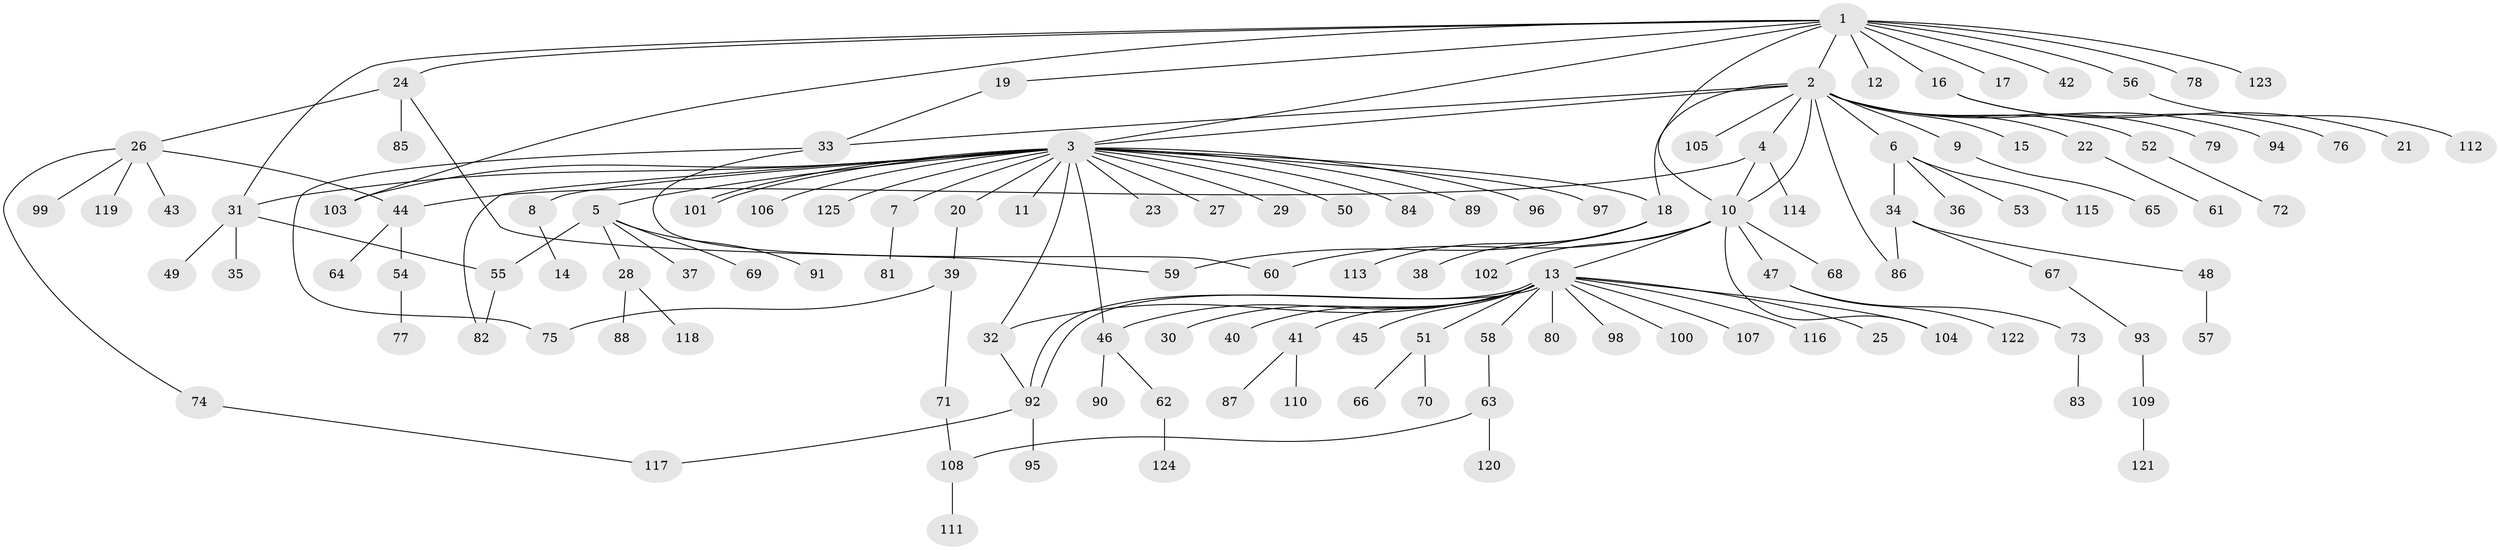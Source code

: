 // Generated by graph-tools (version 1.1) at 2025/11/02/27/25 16:11:16]
// undirected, 125 vertices, 146 edges
graph export_dot {
graph [start="1"]
  node [color=gray90,style=filled];
  1;
  2;
  3;
  4;
  5;
  6;
  7;
  8;
  9;
  10;
  11;
  12;
  13;
  14;
  15;
  16;
  17;
  18;
  19;
  20;
  21;
  22;
  23;
  24;
  25;
  26;
  27;
  28;
  29;
  30;
  31;
  32;
  33;
  34;
  35;
  36;
  37;
  38;
  39;
  40;
  41;
  42;
  43;
  44;
  45;
  46;
  47;
  48;
  49;
  50;
  51;
  52;
  53;
  54;
  55;
  56;
  57;
  58;
  59;
  60;
  61;
  62;
  63;
  64;
  65;
  66;
  67;
  68;
  69;
  70;
  71;
  72;
  73;
  74;
  75;
  76;
  77;
  78;
  79;
  80;
  81;
  82;
  83;
  84;
  85;
  86;
  87;
  88;
  89;
  90;
  91;
  92;
  93;
  94;
  95;
  96;
  97;
  98;
  99;
  100;
  101;
  102;
  103;
  104;
  105;
  106;
  107;
  108;
  109;
  110;
  111;
  112;
  113;
  114;
  115;
  116;
  117;
  118;
  119;
  120;
  121;
  122;
  123;
  124;
  125;
  1 -- 2;
  1 -- 3;
  1 -- 10;
  1 -- 12;
  1 -- 16;
  1 -- 17;
  1 -- 19;
  1 -- 24;
  1 -- 31;
  1 -- 42;
  1 -- 56;
  1 -- 78;
  1 -- 103;
  1 -- 123;
  2 -- 3;
  2 -- 4;
  2 -- 6;
  2 -- 9;
  2 -- 10;
  2 -- 15;
  2 -- 18;
  2 -- 22;
  2 -- 33;
  2 -- 52;
  2 -- 79;
  2 -- 86;
  2 -- 94;
  2 -- 105;
  3 -- 5;
  3 -- 7;
  3 -- 8;
  3 -- 11;
  3 -- 18;
  3 -- 20;
  3 -- 23;
  3 -- 27;
  3 -- 29;
  3 -- 31;
  3 -- 32;
  3 -- 46;
  3 -- 50;
  3 -- 82;
  3 -- 84;
  3 -- 89;
  3 -- 96;
  3 -- 97;
  3 -- 101;
  3 -- 101;
  3 -- 103;
  3 -- 106;
  3 -- 125;
  4 -- 10;
  4 -- 44;
  4 -- 114;
  5 -- 28;
  5 -- 37;
  5 -- 55;
  5 -- 69;
  5 -- 91;
  6 -- 34;
  6 -- 36;
  6 -- 53;
  6 -- 115;
  7 -- 81;
  8 -- 14;
  9 -- 65;
  10 -- 13;
  10 -- 47;
  10 -- 60;
  10 -- 68;
  10 -- 102;
  10 -- 104;
  13 -- 25;
  13 -- 30;
  13 -- 32;
  13 -- 40;
  13 -- 41;
  13 -- 45;
  13 -- 46;
  13 -- 51;
  13 -- 58;
  13 -- 80;
  13 -- 92;
  13 -- 92;
  13 -- 98;
  13 -- 100;
  13 -- 104;
  13 -- 107;
  13 -- 116;
  16 -- 21;
  16 -- 76;
  18 -- 38;
  18 -- 59;
  18 -- 113;
  19 -- 33;
  20 -- 39;
  22 -- 61;
  24 -- 26;
  24 -- 59;
  24 -- 85;
  26 -- 43;
  26 -- 44;
  26 -- 74;
  26 -- 99;
  26 -- 119;
  28 -- 88;
  28 -- 118;
  31 -- 35;
  31 -- 49;
  31 -- 55;
  32 -- 92;
  33 -- 60;
  33 -- 75;
  34 -- 48;
  34 -- 67;
  34 -- 86;
  39 -- 71;
  39 -- 75;
  41 -- 87;
  41 -- 110;
  44 -- 54;
  44 -- 64;
  46 -- 62;
  46 -- 90;
  47 -- 73;
  47 -- 122;
  48 -- 57;
  51 -- 66;
  51 -- 70;
  52 -- 72;
  54 -- 77;
  55 -- 82;
  56 -- 112;
  58 -- 63;
  62 -- 124;
  63 -- 108;
  63 -- 120;
  67 -- 93;
  71 -- 108;
  73 -- 83;
  74 -- 117;
  92 -- 95;
  92 -- 117;
  93 -- 109;
  108 -- 111;
  109 -- 121;
}
